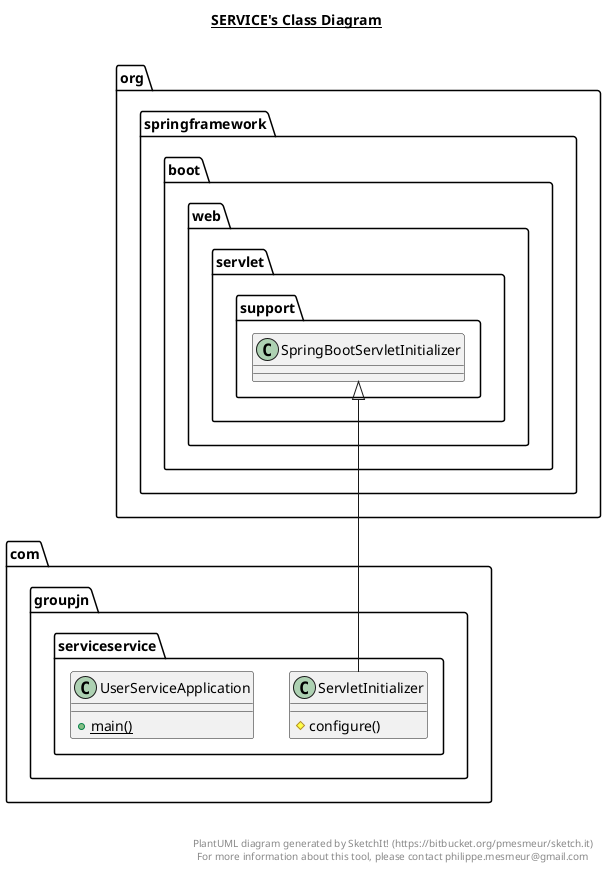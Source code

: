 @startuml

title __SERVICE's Class Diagram__\n

  namespace com.groupjn.serviceservice {
    class com.groupjn.serviceservice.ServletInitializer {
        # configure()
    }
  }
  

  namespace com.groupjn.serviceservice {
    class com.groupjn.serviceservice.UserServiceApplication {
        {static} + main()
    }
  }
  

  com.groupjn.serviceservice.ServletInitializer -up-|> org.springframework.boot.web.servlet.support.SpringBootServletInitializer


right footer


PlantUML diagram generated by SketchIt! (https://bitbucket.org/pmesmeur/sketch.it)
For more information about this tool, please contact philippe.mesmeur@gmail.com
endfooter

@enduml
